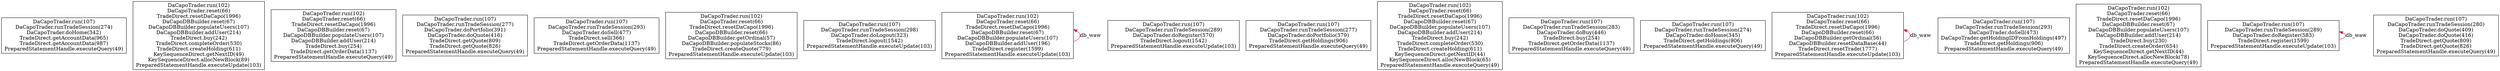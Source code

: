 digraph 1063563420 { 
rankdir=BT;
1 [label="DaCapoTrader.run(107)\nDaCapoTrader.runTradeSession(274)\nDaCapoTrader.doHome(342)\nTradeDirect.getAccountData(965)\nTradeDirect.getAccountData(987)\nPreparedStatementHandle.executeQuery(49)\n", shape=box];
2 [label="DaCapoTrader.run(102)\nDaCapoTrader.reset(66)\nTradeDirect.resetDaCapo(1996)\nDaCapoDBBuilder.reset(67)\nDaCapoDBBuilder.populateUsers(107)\nDaCapoDBBuilder.addUser(214)\nTradeDirect.buy(242)\nTradeDirect.completeOrder(530)\nTradeDirect.createHolding(611)\nKeySequenceDirect.getNextID(49)\nKeySequenceDirect.allocNewBlock(89)\nPreparedStatementHandle.executeUpdate(103)\n", shape=box];
3 [label="DaCapoTrader.run(102)\nDaCapoTrader.reset(66)\nTradeDirect.resetDaCapo(1996)\nDaCapoDBBuilder.reset(67)\nDaCapoDBBuilder.populateUsers(107)\nDaCapoDBBuilder.addUser(214)\nTradeDirect.buy(254)\nTradeDirect.getOrderData(1137)\nPreparedStatementHandle.executeQuery(49)\n", shape=box];
4 [label="DaCapoTrader.run(107)\nDaCapoTrader.runTradeSession(277)\nDaCapoTrader.doPortfolio(391)\nDaCapoTrader.doQuote(416)\nTradeDirect.getQuote(809)\nTradeDirect.getQuote(826)\nPreparedStatementHandle.executeQuery(49)\n", shape=box];
5 [label="DaCapoTrader.run(107)\nDaCapoTrader.runTradeSession(293)\nDaCapoTrader.doSell(477)\nTradeDirect.sell(366)\nTradeDirect.getOrderData(1137)\nPreparedStatementHandle.executeQuery(49)\n", shape=box];
6 [label="DaCapoTrader.run(102)\nDaCapoTrader.reset(66)\nTradeDirect.resetDaCapo(1996)\nDaCapoDBBuilder.reset(66)\nDaCapoDBBuilder.getOrdinal(57)\nDaCapoDBBuilder.populateStocks(86)\nTradeDirect.createQuote(779)\nPreparedStatementHandle.executeUpdate(103)\n", shape=box];
7 [label="DaCapoTrader.run(107)\nDaCapoTrader.runTradeSession(298)\nDaCapoTrader.doLogout(323)\nTradeDirect.logout(1542)\nPreparedStatementHandle.executeUpdate(103)\n", shape=box];
8 [label="DaCapoTrader.run(102)\nDaCapoTrader.reset(66)\nTradeDirect.resetDaCapo(1996)\nDaCapoDBBuilder.reset(67)\nDaCapoDBBuilder.populateUsers(107)\nDaCapoDBBuilder.addUser(196)\nTradeDirect.register(1599)\nPreparedStatementHandle.executeUpdate(103)\n", shape=box];
9 [label="DaCapoTrader.run(107)\nDaCapoTrader.runTradeSession(289)\nDaCapoTrader.doRegister(570)\nTradeDirect.logout(1542)\nPreparedStatementHandle.executeUpdate(103)\n", shape=box];
10 [label="DaCapoTrader.run(107)\nDaCapoTrader.runTradeSession(277)\nDaCapoTrader.doPortfolio(379)\nTradeDirect.getHoldings(906)\nPreparedStatementHandle.executeQuery(49)\n", shape=box];
11 [label="DaCapoTrader.run(102)\nDaCapoTrader.reset(66)\nTradeDirect.resetDaCapo(1996)\nDaCapoDBBuilder.reset(67)\nDaCapoDBBuilder.populateUsers(107)\nDaCapoDBBuilder.addUser(214)\nTradeDirect.buy(242)\nTradeDirect.completeOrder(530)\nTradeDirect.createHolding(611)\nKeySequenceDirect.getNextID(44)\nKeySequenceDirect.allocNewBlock(65)\nPreparedStatementHandle.executeQuery(49)\n", shape=box];
12 [label="DaCapoTrader.run(107)\nDaCapoTrader.runTradeSession(283)\nDaCapoTrader.doBuy(446)\nTradeDirect.buy(254)\nTradeDirect.getOrderData(1137)\nPreparedStatementHandle.executeQuery(49)\n", shape=box];
13 [label="DaCapoTrader.run(107)\nDaCapoTrader.runTradeSession(274)\nDaCapoTrader.doHome(345)\nTradeDirect.getHoldings(906)\nPreparedStatementHandle.executeQuery(49)\n", shape=box];
14 [label="DaCapoTrader.run(102)\nDaCapoTrader.reset(66)\nTradeDirect.resetDaCapo(1996)\nDaCapoDBBuilder.reset(66)\nDaCapoDBBuilder.getOrdinal(56)\nDaCapoDBBuilder.resetDataBase(44)\nTradeDirect.resetTrade(1777)\nPreparedStatementHandle.executeUpdate(103)\n", shape=box];
15 [label="DaCapoTrader.run(107)\nDaCapoTrader.runTradeSession(293)\nDaCapoTrader.doSell(473)\nDaCapoTrader.getHoldingIDFromHoldings(497)\nTradeDirect.getHoldings(906)\nPreparedStatementHandle.executeQuery(49)\n", shape=box];
16 [label="DaCapoTrader.run(102)\nDaCapoTrader.reset(66)\nTradeDirect.resetDaCapo(1996)\nDaCapoDBBuilder.reset(67)\nDaCapoDBBuilder.populateUsers(107)\nDaCapoDBBuilder.addUser(214)\nTradeDirect.buy(230)\nTradeDirect.createOrder(654)\nKeySequenceDirect.getNextID(44)\nKeySequenceDirect.allocNewBlock(78)\nPreparedStatementHandle.executeQuery(49)\n", shape=box];
17 [label="DaCapoTrader.run(107)\nDaCapoTrader.runTradeSession(289)\nDaCapoTrader.doRegister(583)\nTradeDirect.register(1599)\nPreparedStatementHandle.executeUpdate(103)\n", shape=box];
18 [label="DaCapoTrader.run(107)\nDaCapoTrader.runTradeSession(280)\nDaCapoTrader.doQuote(409)\nDaCapoTrader.doQuote(416)\nTradeDirect.getQuote(809)\nTradeDirect.getQuote(826)\nPreparedStatementHandle.executeQuery(49)\n", shape=box];
8 -> 8 [label="db_waw" color=crimson];
14 -> 14 [label="db_waw" color=crimson];
17 -> 17 [label="db_waw" color=crimson];
}

